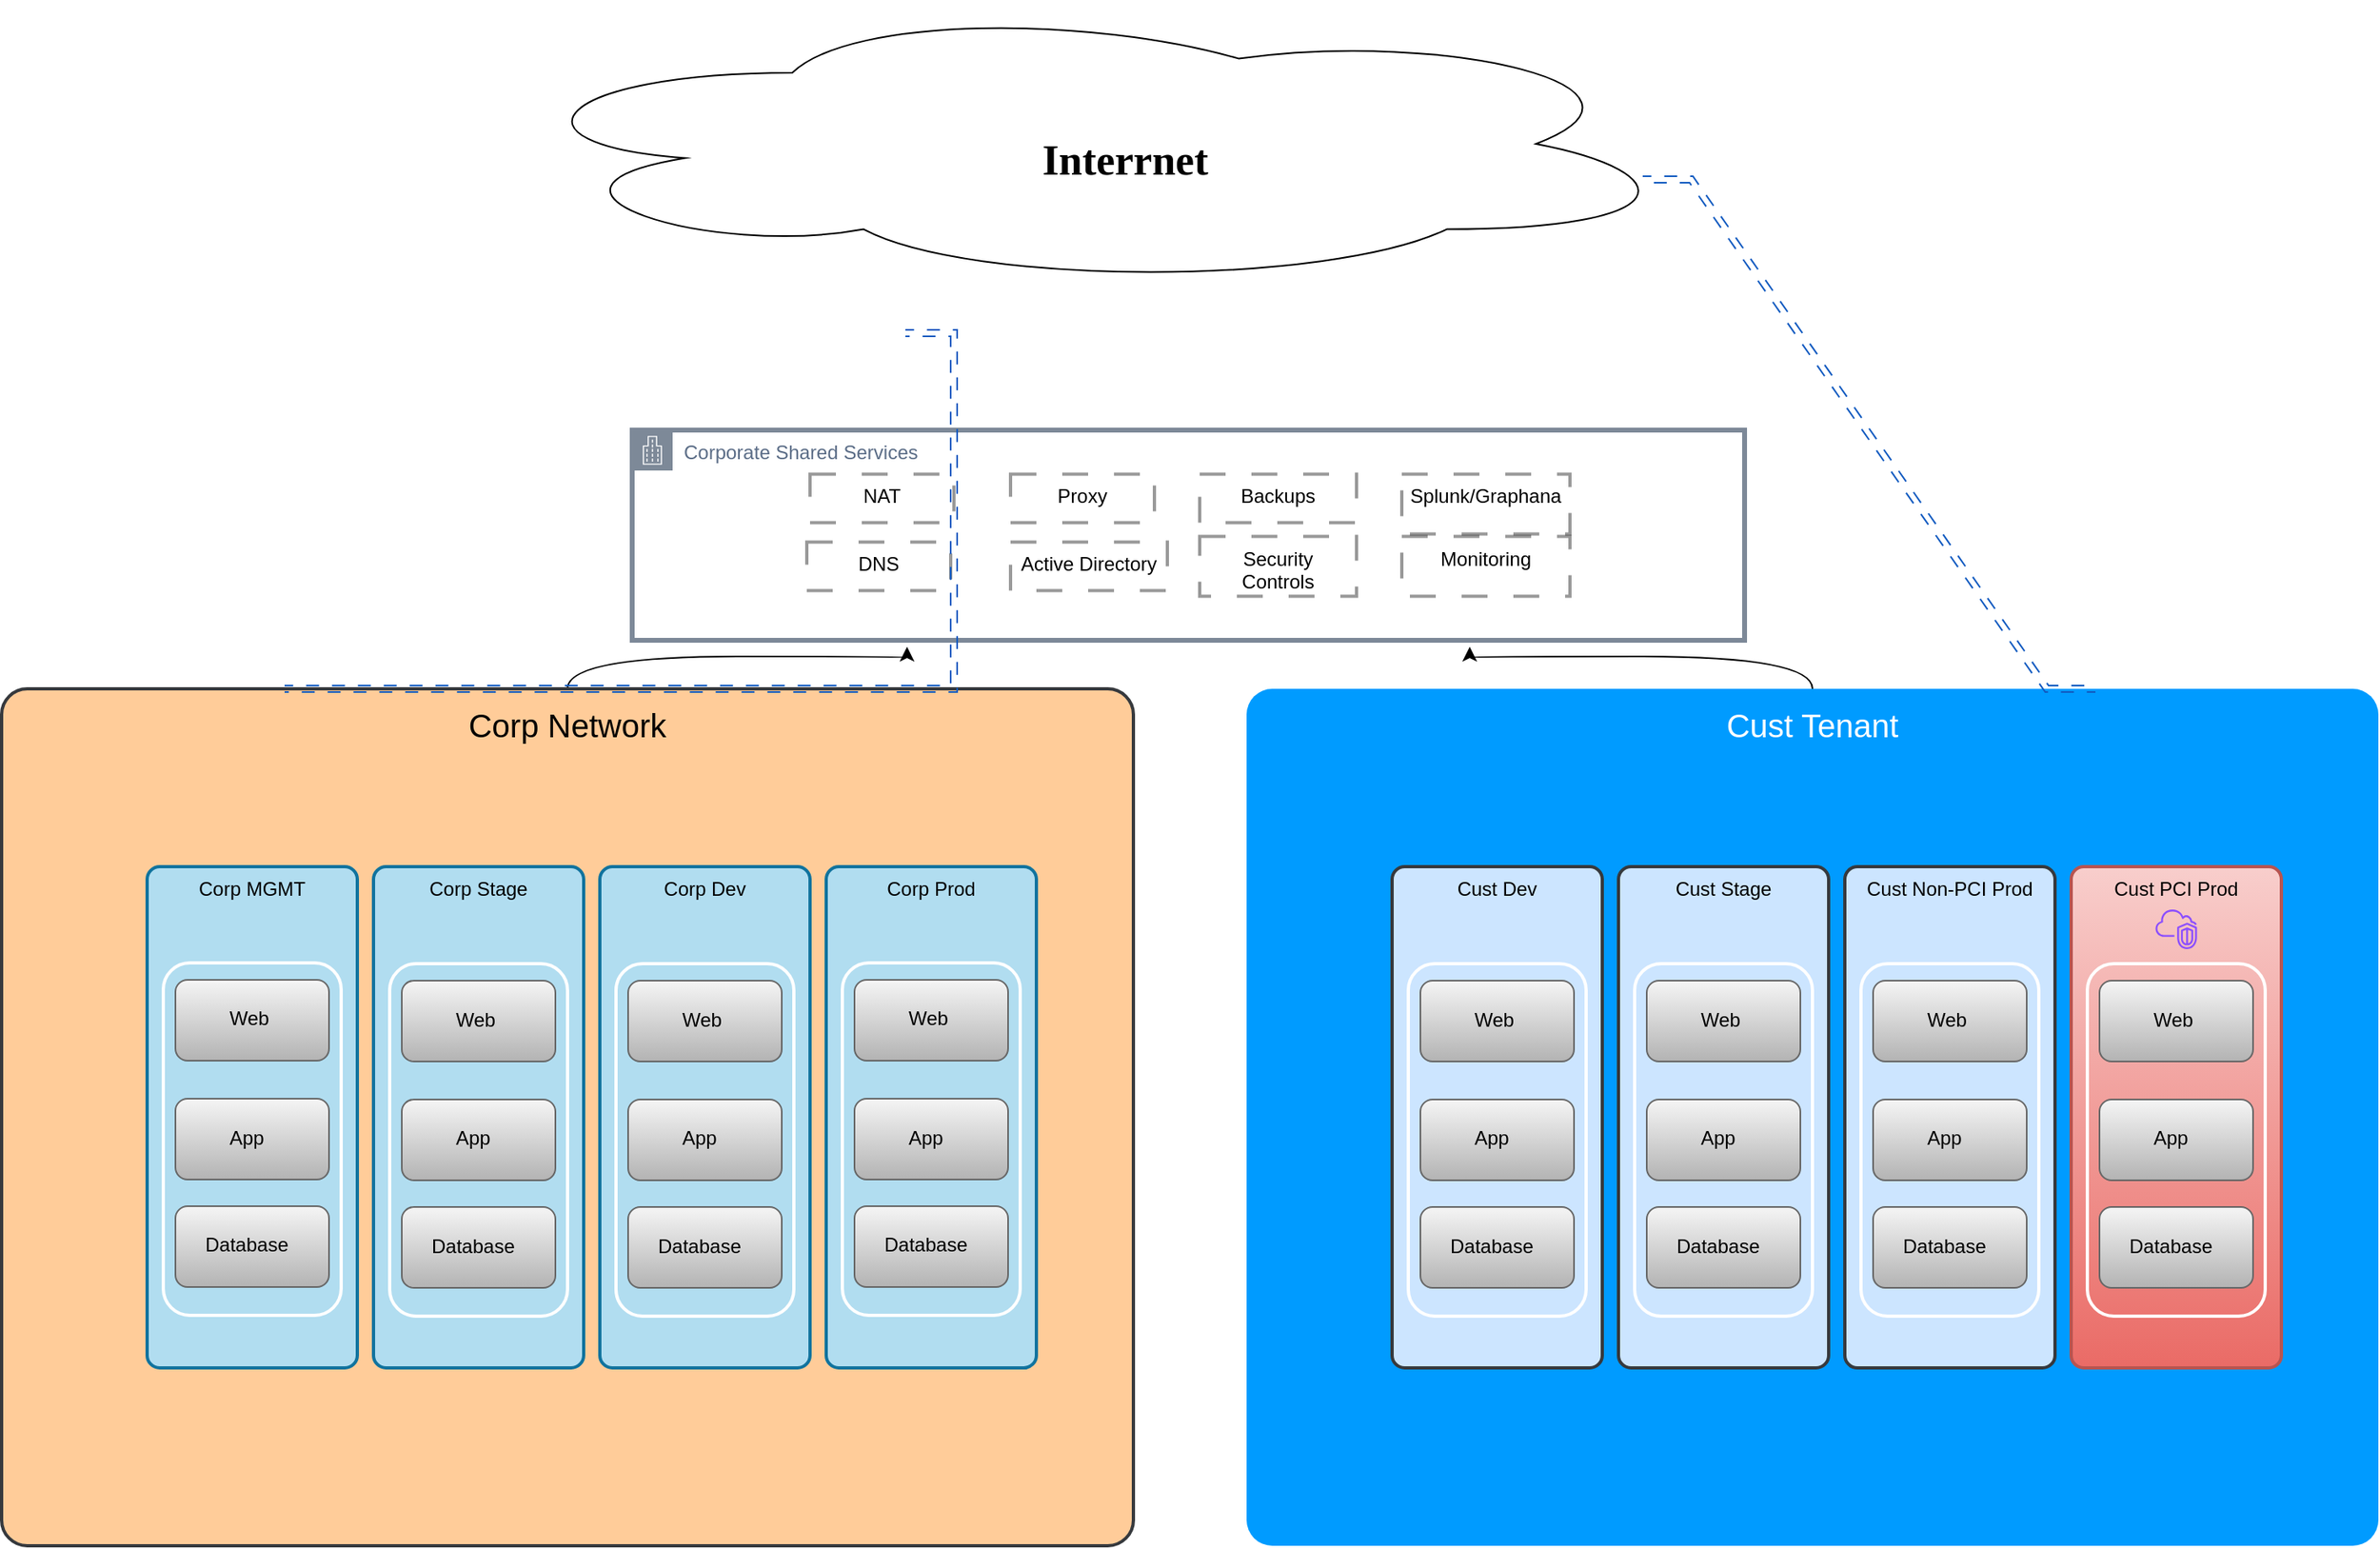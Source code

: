 <mxfile version="24.8.3" pages="2">
  <diagram id="_beCMu2FNfZPV5jT3YFp" name="Tenant Diagram">
    <mxGraphModel dx="1968" dy="1418" grid="0" gridSize="10" guides="1" tooltips="1" connect="1" arrows="1" fold="1" page="1" pageScale="1" pageWidth="850" pageHeight="1100" background="#ffffff" math="0" shadow="0">
      <root>
        <mxCell id="0" />
        <mxCell id="1" parent="0" />
        <mxCell id="vsRBpJFvhk4qRMtiLGDt-17" style="edgeStyle=orthogonalEdgeStyle;rounded=0;orthogonalLoop=1;jettySize=auto;html=1;entryX=0.75;entryY=1;entryDx=0;entryDy=0;curved=1;" edge="1" parent="1" source="Ox3gtmulvCLSi6qs5jJe-1" target="vsRBpJFvhk4qRMtiLGDt-2">
          <mxGeometry relative="1" as="geometry" />
        </mxCell>
        <mxCell id="Ox3gtmulvCLSi6qs5jJe-1" value="Cust Tenant" style="whiteSpace=wrap;html=1;rounded=1;shadow=0;strokeColor=none;strokeWidth=2;fillColor=#009BFF;fontSize=20;fontColor=#FFFFFF;align=center;arcSize=3;verticalAlign=top;spacingTop=4;" parent="1" vertex="1">
          <mxGeometry x="920" y="483" width="700" height="530" as="geometry" />
        </mxCell>
        <mxCell id="zRArSK7zNq0JdtPwFumz-1" value="Cust PCI Prod" style="rounded=1;whiteSpace=wrap;html=1;shadow=0;strokeWidth=2;fillColor=#f8cecc;fontSize=12;align=center;strokeColor=#b85450;arcSize=6;verticalAlign=top;gradientColor=#ea6b66;" parent="1" vertex="1">
          <mxGeometry x="1430" y="593" width="130" height="310" as="geometry" />
        </mxCell>
        <mxCell id="9IzxrT0X18ntkjLgPNLi-6" value="Cust Non-PCI Prod" style="rounded=1;whiteSpace=wrap;html=1;shadow=0;strokeWidth=2;fillColor=#cce5ff;fontSize=12;align=center;strokeColor=#36393d;arcSize=6;verticalAlign=top;" vertex="1" parent="1">
          <mxGeometry x="1290" y="593" width="130" height="310" as="geometry" />
        </mxCell>
        <mxCell id="9IzxrT0X18ntkjLgPNLi-9" value="Cust Stage" style="rounded=1;whiteSpace=wrap;html=1;shadow=0;strokeWidth=2;fillColor=#cce5ff;fontSize=12;align=center;strokeColor=#36393d;arcSize=6;verticalAlign=top;" vertex="1" parent="1">
          <mxGeometry x="1150" y="593" width="130" height="310" as="geometry" />
        </mxCell>
        <mxCell id="9IzxrT0X18ntkjLgPNLi-12" value="Cust Dev" style="rounded=1;whiteSpace=wrap;html=1;shadow=0;strokeWidth=2;fillColor=#cce5ff;fontSize=12;align=center;strokeColor=#36393d;arcSize=6;verticalAlign=top;" vertex="1" parent="1">
          <mxGeometry x="1010" y="593" width="130" height="310" as="geometry" />
        </mxCell>
        <mxCell id="vsRBpJFvhk4qRMtiLGDt-16" style="edgeStyle=orthogonalEdgeStyle;rounded=0;orthogonalLoop=1;jettySize=auto;html=1;entryX=0.25;entryY=1;entryDx=0;entryDy=0;curved=1;" edge="1" parent="1" source="9IzxrT0X18ntkjLgPNLi-16" target="vsRBpJFvhk4qRMtiLGDt-2">
          <mxGeometry relative="1" as="geometry" />
        </mxCell>
        <mxCell id="9IzxrT0X18ntkjLgPNLi-16" value="Corp Network" style="whiteSpace=wrap;html=1;rounded=1;shadow=0;strokeColor=#36393d;strokeWidth=2;fillColor=#ffcc99;fontSize=20;align=center;arcSize=3;verticalAlign=top;spacingTop=4;" vertex="1" parent="1">
          <mxGeometry x="150" y="483" width="700" height="530" as="geometry" />
        </mxCell>
        <mxCell id="9IzxrT0X18ntkjLgPNLi-17" value="Corp Prod" style="rounded=1;whiteSpace=wrap;html=1;shadow=0;strokeWidth=2;fillColor=#b1ddf0;fontSize=12;align=center;strokeColor=#10739e;arcSize=6;verticalAlign=top;" vertex="1" parent="1">
          <mxGeometry x="660" y="593" width="130" height="310" as="geometry" />
        </mxCell>
        <mxCell id="9IzxrT0X18ntkjLgPNLi-20" value="Corp Dev" style="rounded=1;whiteSpace=wrap;html=1;shadow=0;strokeWidth=2;fillColor=#b1ddf0;fontSize=12;align=center;strokeColor=#10739e;arcSize=6;verticalAlign=top;" vertex="1" parent="1">
          <mxGeometry x="520" y="593" width="130" height="310" as="geometry" />
        </mxCell>
        <mxCell id="9IzxrT0X18ntkjLgPNLi-23" value="Corp Stage" style="rounded=1;whiteSpace=wrap;html=1;shadow=0;strokeWidth=2;fillColor=#b1ddf0;fontSize=12;align=center;strokeColor=#10739e;arcSize=6;verticalAlign=top;" vertex="1" parent="1">
          <mxGeometry x="380" y="593" width="130" height="310" as="geometry" />
        </mxCell>
        <mxCell id="9IzxrT0X18ntkjLgPNLi-26" value="Corp MGMT" style="rounded=1;whiteSpace=wrap;html=1;shadow=0;strokeWidth=2;fillColor=#b1ddf0;fontSize=12;align=center;strokeColor=#10739e;arcSize=6;verticalAlign=top;" vertex="1" parent="1">
          <mxGeometry x="240" y="593" width="130" height="310" as="geometry" />
        </mxCell>
        <mxCell id="9IzxrT0X18ntkjLgPNLi-27" value="" style="rounded=1;whiteSpace=wrap;html=1;shadow=0;strokeWidth=2;fillColor=none;fontSize=12;fontColor=#000000;align=center;strokeColor=#FFFFFF;movable=1;resizable=1;rotatable=1;deletable=1;editable=1;locked=0;connectable=1;" vertex="1" parent="1">
          <mxGeometry x="250" y="652.5" width="110" height="218" as="geometry" />
        </mxCell>
        <mxCell id="9IzxrT0X18ntkjLgPNLi-28" value="" style="rounded=1;whiteSpace=wrap;html=1;fillColor=#f5f5f5;gradientColor=#b3b3b3;strokeColor=#666666;movable=1;resizable=1;rotatable=1;deletable=1;editable=1;locked=0;connectable=1;" vertex="1" parent="1">
          <mxGeometry x="257.5" y="663" width="95" height="50" as="geometry" />
        </mxCell>
        <mxCell id="euVdQXzvyiZy19cOKrEF-1" value="" style="rounded=1;whiteSpace=wrap;html=1;fillColor=#f5f5f5;gradientColor=#b3b3b3;strokeColor=#666666;movable=1;resizable=1;rotatable=1;deletable=1;editable=1;locked=0;connectable=1;" vertex="1" parent="1">
          <mxGeometry x="257.5" y="736.5" width="95" height="50" as="geometry" />
        </mxCell>
        <mxCell id="euVdQXzvyiZy19cOKrEF-2" value="" style="rounded=1;whiteSpace=wrap;html=1;fillColor=#f5f5f5;gradientColor=#b3b3b3;strokeColor=#666666;movable=1;resizable=1;rotatable=1;deletable=1;editable=1;locked=0;connectable=1;" vertex="1" parent="1">
          <mxGeometry x="257.5" y="803" width="95" height="50" as="geometry" />
        </mxCell>
        <mxCell id="euVdQXzvyiZy19cOKrEF-3" value="Web" style="text;strokeColor=none;fillColor=none;spacingLeft=4;spacingRight=4;overflow=hidden;rotatable=1;points=[[0,0.5],[1,0.5]];portConstraint=eastwest;fontSize=12;whiteSpace=wrap;html=1;movable=1;resizable=1;deletable=1;editable=1;locked=0;connectable=1;" vertex="1" parent="1">
          <mxGeometry x="285" y="673" width="40" height="30" as="geometry" />
        </mxCell>
        <mxCell id="euVdQXzvyiZy19cOKrEF-4" value="App" style="text;strokeColor=none;fillColor=none;spacingLeft=4;spacingRight=4;overflow=hidden;rotatable=1;points=[[0,0.5],[1,0.5]];portConstraint=eastwest;fontSize=12;whiteSpace=wrap;html=1;movable=1;resizable=1;deletable=1;editable=1;locked=0;connectable=1;" vertex="1" parent="1">
          <mxGeometry x="285" y="746.5" width="40" height="30" as="geometry" />
        </mxCell>
        <mxCell id="euVdQXzvyiZy19cOKrEF-5" value="Database" style="text;strokeColor=none;fillColor=none;spacingLeft=4;spacingRight=4;overflow=hidden;rotatable=1;points=[[0,0.5],[1,0.5]];portConstraint=eastwest;fontSize=12;whiteSpace=wrap;html=1;movable=1;resizable=1;deletable=1;editable=1;locked=0;connectable=1;" vertex="1" parent="1">
          <mxGeometry x="270" y="813" width="70" height="30" as="geometry" />
        </mxCell>
        <mxCell id="euVdQXzvyiZy19cOKrEF-20" value="" style="rounded=1;whiteSpace=wrap;html=1;shadow=0;strokeWidth=2;fillColor=none;fontSize=12;fontColor=#000000;align=center;strokeColor=#FFFFFF;movable=1;resizable=1;rotatable=1;deletable=1;editable=1;locked=0;connectable=1;" vertex="1" parent="1">
          <mxGeometry x="390" y="653" width="110" height="218" as="geometry" />
        </mxCell>
        <mxCell id="euVdQXzvyiZy19cOKrEF-21" value="" style="rounded=1;whiteSpace=wrap;html=1;fillColor=#f5f5f5;gradientColor=#b3b3b3;strokeColor=#666666;movable=1;resizable=1;rotatable=1;deletable=1;editable=1;locked=0;connectable=1;" vertex="1" parent="1">
          <mxGeometry x="397.5" y="663.5" width="95" height="50" as="geometry" />
        </mxCell>
        <mxCell id="euVdQXzvyiZy19cOKrEF-22" value="" style="rounded=1;whiteSpace=wrap;html=1;fillColor=#f5f5f5;gradientColor=#b3b3b3;strokeColor=#666666;movable=1;resizable=1;rotatable=1;deletable=1;editable=1;locked=0;connectable=1;" vertex="1" parent="1">
          <mxGeometry x="397.5" y="737" width="95" height="50" as="geometry" />
        </mxCell>
        <mxCell id="euVdQXzvyiZy19cOKrEF-23" value="" style="rounded=1;whiteSpace=wrap;html=1;fillColor=#f5f5f5;gradientColor=#b3b3b3;strokeColor=#666666;movable=1;resizable=1;rotatable=1;deletable=1;editable=1;locked=0;connectable=1;" vertex="1" parent="1">
          <mxGeometry x="397.5" y="803.5" width="95" height="50" as="geometry" />
        </mxCell>
        <mxCell id="euVdQXzvyiZy19cOKrEF-24" value="Web" style="text;strokeColor=none;fillColor=none;spacingLeft=4;spacingRight=4;overflow=hidden;rotatable=1;points=[[0,0.5],[1,0.5]];portConstraint=eastwest;fontSize=12;whiteSpace=wrap;html=1;movable=1;resizable=1;deletable=1;editable=1;locked=0;connectable=1;" vertex="1" parent="1">
          <mxGeometry x="425" y="673.5" width="40" height="30" as="geometry" />
        </mxCell>
        <mxCell id="euVdQXzvyiZy19cOKrEF-25" value="App" style="text;strokeColor=none;fillColor=none;spacingLeft=4;spacingRight=4;overflow=hidden;rotatable=1;points=[[0,0.5],[1,0.5]];portConstraint=eastwest;fontSize=12;whiteSpace=wrap;html=1;movable=1;resizable=1;deletable=1;editable=1;locked=0;connectable=1;" vertex="1" parent="1">
          <mxGeometry x="425" y="747" width="40" height="30" as="geometry" />
        </mxCell>
        <mxCell id="euVdQXzvyiZy19cOKrEF-26" value="Database" style="text;strokeColor=none;fillColor=none;spacingLeft=4;spacingRight=4;overflow=hidden;rotatable=1;points=[[0,0.5],[1,0.5]];portConstraint=eastwest;fontSize=12;whiteSpace=wrap;html=1;movable=1;resizable=1;deletable=1;editable=1;locked=0;connectable=1;" vertex="1" parent="1">
          <mxGeometry x="410" y="813.5" width="70" height="30" as="geometry" />
        </mxCell>
        <mxCell id="euVdQXzvyiZy19cOKrEF-27" value="" style="rounded=1;whiteSpace=wrap;html=1;shadow=0;strokeWidth=2;fillColor=none;fontSize=12;fontColor=#000000;align=center;strokeColor=#FFFFFF;movable=1;resizable=1;rotatable=1;deletable=1;editable=1;locked=0;connectable=1;" vertex="1" parent="1">
          <mxGeometry x="530" y="653" width="110" height="218" as="geometry" />
        </mxCell>
        <mxCell id="euVdQXzvyiZy19cOKrEF-28" value="" style="rounded=1;whiteSpace=wrap;html=1;fillColor=#f5f5f5;gradientColor=#b3b3b3;strokeColor=#666666;movable=1;resizable=1;rotatable=1;deletable=1;editable=1;locked=0;connectable=1;" vertex="1" parent="1">
          <mxGeometry x="537.5" y="663.5" width="95" height="50" as="geometry" />
        </mxCell>
        <mxCell id="euVdQXzvyiZy19cOKrEF-29" value="" style="rounded=1;whiteSpace=wrap;html=1;fillColor=#f5f5f5;gradientColor=#b3b3b3;strokeColor=#666666;movable=1;resizable=1;rotatable=1;deletable=1;editable=1;locked=0;connectable=1;" vertex="1" parent="1">
          <mxGeometry x="537.5" y="737" width="95" height="50" as="geometry" />
        </mxCell>
        <mxCell id="euVdQXzvyiZy19cOKrEF-30" value="" style="rounded=1;whiteSpace=wrap;html=1;fillColor=#f5f5f5;gradientColor=#b3b3b3;strokeColor=#666666;movable=1;resizable=1;rotatable=1;deletable=1;editable=1;locked=0;connectable=1;" vertex="1" parent="1">
          <mxGeometry x="537.5" y="803.5" width="95" height="50" as="geometry" />
        </mxCell>
        <mxCell id="euVdQXzvyiZy19cOKrEF-31" value="Web" style="text;strokeColor=none;fillColor=none;spacingLeft=4;spacingRight=4;overflow=hidden;rotatable=1;points=[[0,0.5],[1,0.5]];portConstraint=eastwest;fontSize=12;whiteSpace=wrap;html=1;movable=1;resizable=1;deletable=1;editable=1;locked=0;connectable=1;" vertex="1" parent="1">
          <mxGeometry x="565" y="673.5" width="40" height="30" as="geometry" />
        </mxCell>
        <mxCell id="euVdQXzvyiZy19cOKrEF-32" value="App" style="text;strokeColor=none;fillColor=none;spacingLeft=4;spacingRight=4;overflow=hidden;rotatable=1;points=[[0,0.5],[1,0.5]];portConstraint=eastwest;fontSize=12;whiteSpace=wrap;html=1;movable=1;resizable=1;deletable=1;editable=1;locked=0;connectable=1;" vertex="1" parent="1">
          <mxGeometry x="565" y="747" width="40" height="30" as="geometry" />
        </mxCell>
        <mxCell id="euVdQXzvyiZy19cOKrEF-33" value="Database" style="text;strokeColor=none;fillColor=none;spacingLeft=4;spacingRight=4;overflow=hidden;rotatable=1;points=[[0,0.5],[1,0.5]];portConstraint=eastwest;fontSize=12;whiteSpace=wrap;html=1;movable=1;resizable=1;deletable=1;editable=1;locked=0;connectable=1;" vertex="1" parent="1">
          <mxGeometry x="550" y="813.5" width="70" height="30" as="geometry" />
        </mxCell>
        <mxCell id="euVdQXzvyiZy19cOKrEF-34" value="" style="rounded=1;whiteSpace=wrap;html=1;shadow=0;strokeWidth=2;fillColor=none;fontSize=12;fontColor=#000000;align=center;strokeColor=#FFFFFF;movable=1;resizable=1;rotatable=1;deletable=1;editable=1;locked=0;connectable=1;" vertex="1" parent="1">
          <mxGeometry x="670" y="652.5" width="110" height="218" as="geometry" />
        </mxCell>
        <mxCell id="euVdQXzvyiZy19cOKrEF-35" value="" style="rounded=1;whiteSpace=wrap;html=1;fillColor=#f5f5f5;gradientColor=#b3b3b3;strokeColor=#666666;movable=1;resizable=1;rotatable=1;deletable=1;editable=1;locked=0;connectable=1;" vertex="1" parent="1">
          <mxGeometry x="677.5" y="663" width="95" height="50" as="geometry" />
        </mxCell>
        <mxCell id="euVdQXzvyiZy19cOKrEF-36" value="" style="rounded=1;whiteSpace=wrap;html=1;fillColor=#f5f5f5;gradientColor=#b3b3b3;strokeColor=#666666;movable=1;resizable=1;rotatable=1;deletable=1;editable=1;locked=0;connectable=1;" vertex="1" parent="1">
          <mxGeometry x="677.5" y="736.5" width="95" height="50" as="geometry" />
        </mxCell>
        <mxCell id="euVdQXzvyiZy19cOKrEF-37" value="" style="rounded=1;whiteSpace=wrap;html=1;fillColor=#f5f5f5;gradientColor=#b3b3b3;strokeColor=#666666;movable=1;resizable=1;rotatable=1;deletable=1;editable=1;locked=0;connectable=1;" vertex="1" parent="1">
          <mxGeometry x="677.5" y="803" width="95" height="50" as="geometry" />
        </mxCell>
        <mxCell id="euVdQXzvyiZy19cOKrEF-38" value="Web" style="text;strokeColor=none;fillColor=none;spacingLeft=4;spacingRight=4;overflow=hidden;rotatable=1;points=[[0,0.5],[1,0.5]];portConstraint=eastwest;fontSize=12;whiteSpace=wrap;html=1;movable=1;resizable=1;deletable=1;editable=1;locked=0;connectable=1;" vertex="1" parent="1">
          <mxGeometry x="705" y="673" width="40" height="30" as="geometry" />
        </mxCell>
        <mxCell id="euVdQXzvyiZy19cOKrEF-39" value="App" style="text;strokeColor=none;fillColor=none;spacingLeft=4;spacingRight=4;overflow=hidden;rotatable=1;points=[[0,0.5],[1,0.5]];portConstraint=eastwest;fontSize=12;whiteSpace=wrap;html=1;movable=1;resizable=1;deletable=1;editable=1;locked=0;connectable=1;" vertex="1" parent="1">
          <mxGeometry x="705" y="746.5" width="40" height="30" as="geometry" />
        </mxCell>
        <mxCell id="euVdQXzvyiZy19cOKrEF-40" value="Database" style="text;strokeColor=none;fillColor=none;spacingLeft=4;spacingRight=4;overflow=hidden;rotatable=1;points=[[0,0.5],[1,0.5]];portConstraint=eastwest;fontSize=12;whiteSpace=wrap;html=1;movable=1;resizable=1;deletable=1;editable=1;locked=0;connectable=1;" vertex="1" parent="1">
          <mxGeometry x="690" y="813" width="70" height="30" as="geometry" />
        </mxCell>
        <mxCell id="euVdQXzvyiZy19cOKrEF-49" value="" style="rounded=1;whiteSpace=wrap;html=1;shadow=0;strokeWidth=2;fillColor=none;fontSize=12;fontColor=#000000;align=center;strokeColor=#FFFFFF;movable=1;resizable=1;rotatable=1;deletable=1;editable=1;locked=0;connectable=1;" vertex="1" parent="1">
          <mxGeometry x="1020" y="653" width="110" height="218" as="geometry" />
        </mxCell>
        <mxCell id="euVdQXzvyiZy19cOKrEF-50" value="" style="rounded=1;whiteSpace=wrap;html=1;fillColor=#f5f5f5;gradientColor=#b3b3b3;strokeColor=#666666;movable=1;resizable=1;rotatable=1;deletable=1;editable=1;locked=0;connectable=1;" vertex="1" parent="1">
          <mxGeometry x="1027.5" y="663.5" width="95" height="50" as="geometry" />
        </mxCell>
        <mxCell id="euVdQXzvyiZy19cOKrEF-51" value="" style="rounded=1;whiteSpace=wrap;html=1;fillColor=#f5f5f5;gradientColor=#b3b3b3;strokeColor=#666666;movable=1;resizable=1;rotatable=1;deletable=1;editable=1;locked=0;connectable=1;" vertex="1" parent="1">
          <mxGeometry x="1027.5" y="737" width="95" height="50" as="geometry" />
        </mxCell>
        <mxCell id="euVdQXzvyiZy19cOKrEF-52" value="" style="rounded=1;whiteSpace=wrap;html=1;fillColor=#f5f5f5;gradientColor=#b3b3b3;strokeColor=#666666;movable=1;resizable=1;rotatable=1;deletable=1;editable=1;locked=0;connectable=1;" vertex="1" parent="1">
          <mxGeometry x="1027.5" y="803.5" width="95" height="50" as="geometry" />
        </mxCell>
        <mxCell id="euVdQXzvyiZy19cOKrEF-53" value="Web" style="text;strokeColor=none;fillColor=none;spacingLeft=4;spacingRight=4;overflow=hidden;rotatable=1;points=[[0,0.5],[1,0.5]];portConstraint=eastwest;fontSize=12;whiteSpace=wrap;html=1;movable=1;resizable=1;deletable=1;editable=1;locked=0;connectable=1;" vertex="1" parent="1">
          <mxGeometry x="1055" y="673.5" width="40" height="30" as="geometry" />
        </mxCell>
        <mxCell id="euVdQXzvyiZy19cOKrEF-54" value="App" style="text;strokeColor=none;fillColor=none;spacingLeft=4;spacingRight=4;overflow=hidden;rotatable=1;points=[[0,0.5],[1,0.5]];portConstraint=eastwest;fontSize=12;whiteSpace=wrap;html=1;movable=1;resizable=1;deletable=1;editable=1;locked=0;connectable=1;" vertex="1" parent="1">
          <mxGeometry x="1055" y="747" width="40" height="30" as="geometry" />
        </mxCell>
        <mxCell id="euVdQXzvyiZy19cOKrEF-55" value="Database" style="text;strokeColor=none;fillColor=none;spacingLeft=4;spacingRight=4;overflow=hidden;rotatable=1;points=[[0,0.5],[1,0.5]];portConstraint=eastwest;fontSize=12;whiteSpace=wrap;html=1;movable=1;resizable=1;deletable=1;editable=1;locked=0;connectable=1;" vertex="1" parent="1">
          <mxGeometry x="1040" y="813.5" width="70" height="30" as="geometry" />
        </mxCell>
        <mxCell id="euVdQXzvyiZy19cOKrEF-56" value="" style="rounded=1;whiteSpace=wrap;html=1;shadow=0;strokeWidth=2;fillColor=none;fontSize=12;fontColor=#000000;align=center;strokeColor=#FFFFFF;movable=1;resizable=1;rotatable=1;deletable=1;editable=1;locked=0;connectable=1;" vertex="1" parent="1">
          <mxGeometry x="1160" y="653" width="110" height="218" as="geometry" />
        </mxCell>
        <mxCell id="euVdQXzvyiZy19cOKrEF-57" value="" style="rounded=1;whiteSpace=wrap;html=1;fillColor=#f5f5f5;gradientColor=#b3b3b3;strokeColor=#666666;movable=1;resizable=1;rotatable=1;deletable=1;editable=1;locked=0;connectable=1;" vertex="1" parent="1">
          <mxGeometry x="1167.5" y="663.5" width="95" height="50" as="geometry" />
        </mxCell>
        <mxCell id="euVdQXzvyiZy19cOKrEF-58" value="" style="rounded=1;whiteSpace=wrap;html=1;fillColor=#f5f5f5;gradientColor=#b3b3b3;strokeColor=#666666;movable=1;resizable=1;rotatable=1;deletable=1;editable=1;locked=0;connectable=1;" vertex="1" parent="1">
          <mxGeometry x="1167.5" y="737" width="95" height="50" as="geometry" />
        </mxCell>
        <mxCell id="euVdQXzvyiZy19cOKrEF-59" value="" style="rounded=1;whiteSpace=wrap;html=1;fillColor=#f5f5f5;gradientColor=#b3b3b3;strokeColor=#666666;movable=1;resizable=1;rotatable=1;deletable=1;editable=1;locked=0;connectable=1;" vertex="1" parent="1">
          <mxGeometry x="1167.5" y="803.5" width="95" height="50" as="geometry" />
        </mxCell>
        <mxCell id="euVdQXzvyiZy19cOKrEF-60" value="Web" style="text;strokeColor=none;fillColor=none;spacingLeft=4;spacingRight=4;overflow=hidden;rotatable=1;points=[[0,0.5],[1,0.5]];portConstraint=eastwest;fontSize=12;whiteSpace=wrap;html=1;movable=1;resizable=1;deletable=1;editable=1;locked=0;connectable=1;" vertex="1" parent="1">
          <mxGeometry x="1195" y="673.5" width="40" height="30" as="geometry" />
        </mxCell>
        <mxCell id="euVdQXzvyiZy19cOKrEF-61" value="App" style="text;strokeColor=none;fillColor=none;spacingLeft=4;spacingRight=4;overflow=hidden;rotatable=1;points=[[0,0.5],[1,0.5]];portConstraint=eastwest;fontSize=12;whiteSpace=wrap;html=1;movable=1;resizable=1;deletable=1;editable=1;locked=0;connectable=1;" vertex="1" parent="1">
          <mxGeometry x="1195" y="747" width="40" height="30" as="geometry" />
        </mxCell>
        <mxCell id="euVdQXzvyiZy19cOKrEF-62" value="Database" style="text;strokeColor=none;fillColor=none;spacingLeft=4;spacingRight=4;overflow=hidden;rotatable=1;points=[[0,0.5],[1,0.5]];portConstraint=eastwest;fontSize=12;whiteSpace=wrap;html=1;movable=1;resizable=1;deletable=1;editable=1;locked=0;connectable=1;" vertex="1" parent="1">
          <mxGeometry x="1180" y="813.5" width="70" height="30" as="geometry" />
        </mxCell>
        <mxCell id="euVdQXzvyiZy19cOKrEF-63" value="" style="rounded=1;whiteSpace=wrap;html=1;shadow=0;strokeWidth=2;fillColor=none;fontSize=12;fontColor=#000000;align=center;strokeColor=#FFFFFF;movable=1;resizable=1;rotatable=1;deletable=1;editable=1;locked=0;connectable=1;" vertex="1" parent="1">
          <mxGeometry x="1300" y="653" width="110" height="218" as="geometry" />
        </mxCell>
        <mxCell id="euVdQXzvyiZy19cOKrEF-64" value="" style="rounded=1;whiteSpace=wrap;html=1;fillColor=#f5f5f5;gradientColor=#b3b3b3;strokeColor=#666666;movable=1;resizable=1;rotatable=1;deletable=1;editable=1;locked=0;connectable=1;" vertex="1" parent="1">
          <mxGeometry x="1307.5" y="663.5" width="95" height="50" as="geometry" />
        </mxCell>
        <mxCell id="euVdQXzvyiZy19cOKrEF-65" value="" style="rounded=1;whiteSpace=wrap;html=1;fillColor=#f5f5f5;gradientColor=#b3b3b3;strokeColor=#666666;movable=1;resizable=1;rotatable=1;deletable=1;editable=1;locked=0;connectable=1;" vertex="1" parent="1">
          <mxGeometry x="1307.5" y="737" width="95" height="50" as="geometry" />
        </mxCell>
        <mxCell id="euVdQXzvyiZy19cOKrEF-66" value="" style="rounded=1;whiteSpace=wrap;html=1;fillColor=#f5f5f5;gradientColor=#b3b3b3;strokeColor=#666666;movable=1;resizable=1;rotatable=1;deletable=1;editable=1;locked=0;connectable=1;" vertex="1" parent="1">
          <mxGeometry x="1307.5" y="803.5" width="95" height="50" as="geometry" />
        </mxCell>
        <mxCell id="euVdQXzvyiZy19cOKrEF-67" value="Web" style="text;strokeColor=none;fillColor=none;spacingLeft=4;spacingRight=4;overflow=hidden;rotatable=1;points=[[0,0.5],[1,0.5]];portConstraint=eastwest;fontSize=12;whiteSpace=wrap;html=1;movable=1;resizable=1;deletable=1;editable=1;locked=0;connectable=1;" vertex="1" parent="1">
          <mxGeometry x="1335" y="673.5" width="40" height="30" as="geometry" />
        </mxCell>
        <mxCell id="euVdQXzvyiZy19cOKrEF-68" value="App" style="text;strokeColor=none;fillColor=none;spacingLeft=4;spacingRight=4;overflow=hidden;rotatable=1;points=[[0,0.5],[1,0.5]];portConstraint=eastwest;fontSize=12;whiteSpace=wrap;html=1;movable=1;resizable=1;deletable=1;editable=1;locked=0;connectable=1;" vertex="1" parent="1">
          <mxGeometry x="1335" y="747" width="40" height="30" as="geometry" />
        </mxCell>
        <mxCell id="euVdQXzvyiZy19cOKrEF-69" value="Database" style="text;strokeColor=none;fillColor=none;spacingLeft=4;spacingRight=4;overflow=hidden;rotatable=1;points=[[0,0.5],[1,0.5]];portConstraint=eastwest;fontSize=12;whiteSpace=wrap;html=1;movable=1;resizable=1;deletable=1;editable=1;locked=0;connectable=1;" vertex="1" parent="1">
          <mxGeometry x="1320" y="813.5" width="70" height="30" as="geometry" />
        </mxCell>
        <mxCell id="euVdQXzvyiZy19cOKrEF-70" value="" style="rounded=1;whiteSpace=wrap;html=1;shadow=0;strokeWidth=2;fillColor=none;fontSize=12;fontColor=#000000;align=center;strokeColor=#FFFFFF;movable=1;resizable=1;rotatable=1;deletable=1;editable=1;locked=0;connectable=1;" vertex="1" parent="1">
          <mxGeometry x="1440" y="653" width="110" height="218" as="geometry" />
        </mxCell>
        <mxCell id="euVdQXzvyiZy19cOKrEF-71" value="" style="rounded=1;whiteSpace=wrap;html=1;fillColor=#f5f5f5;gradientColor=#b3b3b3;strokeColor=#666666;movable=1;resizable=1;rotatable=1;deletable=1;editable=1;locked=0;connectable=1;" vertex="1" parent="1">
          <mxGeometry x="1447.5" y="663.5" width="95" height="50" as="geometry" />
        </mxCell>
        <mxCell id="euVdQXzvyiZy19cOKrEF-72" value="" style="rounded=1;whiteSpace=wrap;html=1;fillColor=#f5f5f5;gradientColor=#b3b3b3;strokeColor=#666666;movable=1;resizable=1;rotatable=1;deletable=1;editable=1;locked=0;connectable=1;" vertex="1" parent="1">
          <mxGeometry x="1447.5" y="737" width="95" height="50" as="geometry" />
        </mxCell>
        <mxCell id="euVdQXzvyiZy19cOKrEF-73" value="" style="rounded=1;whiteSpace=wrap;html=1;fillColor=#f5f5f5;gradientColor=#b3b3b3;strokeColor=#666666;movable=1;resizable=1;rotatable=1;deletable=1;editable=1;locked=0;connectable=1;" vertex="1" parent="1">
          <mxGeometry x="1447.5" y="803.5" width="95" height="50" as="geometry" />
        </mxCell>
        <mxCell id="euVdQXzvyiZy19cOKrEF-74" value="Web" style="text;strokeColor=none;fillColor=none;spacingLeft=4;spacingRight=4;overflow=hidden;rotatable=1;points=[[0,0.5],[1,0.5]];portConstraint=eastwest;fontSize=12;whiteSpace=wrap;html=1;movable=1;resizable=1;deletable=1;editable=1;locked=0;connectable=1;" vertex="1" parent="1">
          <mxGeometry x="1475" y="673.5" width="40" height="30" as="geometry" />
        </mxCell>
        <mxCell id="euVdQXzvyiZy19cOKrEF-75" value="App" style="text;strokeColor=none;fillColor=none;spacingLeft=4;spacingRight=4;overflow=hidden;rotatable=1;points=[[0,0.5],[1,0.5]];portConstraint=eastwest;fontSize=12;whiteSpace=wrap;html=1;movable=1;resizable=1;deletable=1;editable=1;locked=0;connectable=1;" vertex="1" parent="1">
          <mxGeometry x="1475" y="747" width="40" height="30" as="geometry" />
        </mxCell>
        <mxCell id="euVdQXzvyiZy19cOKrEF-76" value="Database" style="text;strokeColor=none;fillColor=none;spacingLeft=4;spacingRight=4;overflow=hidden;rotatable=1;points=[[0,0.5],[1,0.5]];portConstraint=eastwest;fontSize=12;whiteSpace=wrap;html=1;movable=1;resizable=1;deletable=1;editable=1;locked=0;connectable=1;" vertex="1" parent="1">
          <mxGeometry x="1460" y="813.5" width="70" height="30" as="geometry" />
        </mxCell>
        <mxCell id="vsRBpJFvhk4qRMtiLGDt-1" value="" style="sketch=0;outlineConnect=0;fontColor=#232F3E;gradientColor=none;fillColor=#8C4FFF;strokeColor=none;dashed=0;verticalLabelPosition=bottom;verticalAlign=top;align=center;html=1;fontSize=12;fontStyle=0;aspect=fixed;pointerEvents=1;shape=mxgraph.aws4.vpc_virtual_private_cloud_vpc;" vertex="1" parent="1">
          <mxGeometry x="1482.17" y="619" width="25.66" height="25" as="geometry" />
        </mxCell>
        <mxCell id="vsRBpJFvhk4qRMtiLGDt-2" value="Corporate Shared Services" style="points=[[0,0],[0.25,0],[0.5,0],[0.75,0],[1,0],[1,0.25],[1,0.5],[1,0.75],[1,1],[0.75,1],[0.5,1],[0.25,1],[0,1],[0,0.75],[0,0.5],[0,0.25]];outlineConnect=0;gradientColor=none;html=1;whiteSpace=wrap;fontSize=12;fontStyle=0;container=1;pointerEvents=0;collapsible=0;recursiveResize=0;shape=mxgraph.aws4.group;grIcon=mxgraph.aws4.group_corporate_data_center;strokeColor=#7D8998;fillColor=none;verticalAlign=top;align=left;spacingLeft=30;fontColor=#5A6C86;dashed=0;perimeterSpacing=4;strokeWidth=3;" vertex="1" parent="1">
          <mxGeometry x="540" y="323" width="688" height="130" as="geometry" />
        </mxCell>
        <mxCell id="vsRBpJFvhk4qRMtiLGDt-3" value="NAT" style="text;spacingLeft=4;spacingRight=4;overflow=hidden;rotatable=1;points=[[0,0.5],[1,0.5]];portConstraint=eastwest;fontSize=12;whiteSpace=wrap;html=1;movable=1;resizable=1;deletable=1;editable=1;locked=0;connectable=1;align=center;gradientDirection=north;opacity=40;dashed=1;dashPattern=8 8;strokeColor=default;strokeWidth=2;" vertex="1" parent="vsRBpJFvhk4qRMtiLGDt-2">
          <mxGeometry x="110" y="27.25" width="89" height="30" as="geometry" />
        </mxCell>
        <mxCell id="vsRBpJFvhk4qRMtiLGDt-4" value="Proxy" style="text;spacingLeft=4;spacingRight=4;overflow=hidden;rotatable=1;points=[[0,0.5],[1,0.5]];portConstraint=eastwest;fontSize=12;whiteSpace=wrap;html=1;movable=1;resizable=1;deletable=1;editable=1;locked=0;connectable=1;align=center;gradientDirection=north;opacity=40;dashed=1;dashPattern=8 8;strokeColor=default;strokeWidth=2;" vertex="1" parent="vsRBpJFvhk4qRMtiLGDt-2">
          <mxGeometry x="234" y="27.25" width="89" height="30" as="geometry" />
        </mxCell>
        <mxCell id="vsRBpJFvhk4qRMtiLGDt-5" value="DNS" style="text;spacingLeft=4;spacingRight=4;overflow=hidden;rotatable=1;points=[[0,0.5],[1,0.5]];portConstraint=eastwest;fontSize=12;whiteSpace=wrap;html=1;movable=1;resizable=1;deletable=1;editable=1;locked=0;connectable=1;align=center;gradientDirection=north;opacity=40;dashed=1;dashPattern=8 8;strokeColor=default;strokeWidth=2;" vertex="1" parent="vsRBpJFvhk4qRMtiLGDt-2">
          <mxGeometry x="108" y="69.25" width="89" height="30" as="geometry" />
        </mxCell>
        <mxCell id="vsRBpJFvhk4qRMtiLGDt-6" value="Active Directory" style="text;spacingLeft=4;spacingRight=4;overflow=hidden;rotatable=1;points=[[0,0.5],[1,0.5]];portConstraint=eastwest;fontSize=12;whiteSpace=wrap;html=1;movable=1;resizable=1;deletable=1;editable=1;locked=0;connectable=1;align=center;gradientDirection=north;opacity=40;dashed=1;dashPattern=8 8;strokeColor=default;strokeWidth=2;" vertex="1" parent="vsRBpJFvhk4qRMtiLGDt-2">
          <mxGeometry x="234" y="69.25" width="97" height="30" as="geometry" />
        </mxCell>
        <mxCell id="vsRBpJFvhk4qRMtiLGDt-7" value="Backups" style="text;spacingLeft=4;spacingRight=4;overflow=hidden;rotatable=1;points=[[0,0.5],[1,0.5]];portConstraint=eastwest;fontSize=12;whiteSpace=wrap;html=1;movable=1;resizable=1;deletable=1;editable=1;locked=0;connectable=1;align=center;gradientDirection=north;opacity=40;dashed=1;dashPattern=8 8;strokeColor=default;strokeWidth=2;" vertex="1" parent="vsRBpJFvhk4qRMtiLGDt-2">
          <mxGeometry x="351" y="27.25" width="97" height="30" as="geometry" />
        </mxCell>
        <mxCell id="vsRBpJFvhk4qRMtiLGDt-8" value="Security Controls" style="text;spacingLeft=4;spacingRight=4;overflow=hidden;rotatable=1;points=[[0,0.5],[1,0.5]];portConstraint=eastwest;fontSize=12;whiteSpace=wrap;html=1;movable=1;resizable=1;deletable=1;editable=1;locked=0;connectable=1;align=center;gradientDirection=north;opacity=40;dashed=1;dashPattern=8 8;strokeColor=default;strokeWidth=2;" vertex="1" parent="vsRBpJFvhk4qRMtiLGDt-2">
          <mxGeometry x="351" y="65.75" width="97" height="37" as="geometry" />
        </mxCell>
        <mxCell id="vsRBpJFvhk4qRMtiLGDt-9" value="Splunk/Graphana" style="text;spacingLeft=4;spacingRight=4;overflow=hidden;rotatable=1;points=[[0,0.5],[1,0.5]];portConstraint=eastwest;fontSize=12;whiteSpace=wrap;html=1;movable=1;resizable=1;deletable=1;editable=1;locked=0;connectable=1;align=center;gradientDirection=north;opacity=40;dashed=1;dashPattern=8 8;strokeColor=default;strokeWidth=2;" vertex="1" parent="vsRBpJFvhk4qRMtiLGDt-2">
          <mxGeometry x="476" y="27.25" width="104" height="37" as="geometry" />
        </mxCell>
        <mxCell id="vsRBpJFvhk4qRMtiLGDt-14" value="Monitoring" style="text;spacingLeft=4;spacingRight=4;overflow=hidden;rotatable=1;points=[[0,0.5],[1,0.5]];portConstraint=eastwest;fontSize=12;whiteSpace=wrap;html=1;movable=1;resizable=1;deletable=1;editable=1;locked=0;connectable=1;align=center;gradientDirection=north;opacity=40;dashed=1;dashPattern=8 8;strokeColor=default;strokeWidth=2;" vertex="1" parent="vsRBpJFvhk4qRMtiLGDt-2">
          <mxGeometry x="476" y="65.75" width="104" height="37" as="geometry" />
        </mxCell>
        <mxCell id="vsRBpJFvhk4qRMtiLGDt-18" value="" style="shape=link;html=1;rounded=0;entryX=0.75;entryY=0;entryDx=0;entryDy=0;exitX=0.96;exitY=0.7;exitDx=0;exitDy=0;fillColor=#dae8fc;gradientColor=#7ea6e0;strokeColor=#115ac0;flowAnimation=1;exitPerimeter=0;edgeStyle=entityRelationEdgeStyle;" edge="1" parent="1" target="Ox3gtmulvCLSi6qs5jJe-1">
          <mxGeometry width="100" relative="1" as="geometry">
            <mxPoint x="1165" y="168" as="sourcePoint" />
            <mxPoint x="1469" y="350" as="targetPoint" />
          </mxGeometry>
        </mxCell>
        <mxCell id="vsRBpJFvhk4qRMtiLGDt-19" value="" style="shape=link;html=1;rounded=0;entryX=0.25;entryY=0;entryDx=0;entryDy=0;fillColor=#dae8fc;gradientColor=#7ea6e0;strokeColor=#115ac0;flowAnimation=1;exitX=0.13;exitY=0.77;exitDx=0;exitDy=0;exitPerimeter=0;edgeStyle=entityRelationEdgeStyle;elbow=vertical;" edge="1" parent="1" target="9IzxrT0X18ntkjLgPNLi-16">
          <mxGeometry width="100" relative="1" as="geometry">
            <mxPoint x="708.975" y="263" as="sourcePoint" />
            <mxPoint x="240" y="457" as="targetPoint" />
          </mxGeometry>
        </mxCell>
        <mxCell id="vsRBpJFvhk4qRMtiLGDt-25" value="" style="ellipse;shape=cloud;whiteSpace=wrap;html=1;" vertex="1" parent="1">
          <mxGeometry x="455" y="58" width="736" height="176" as="geometry" />
        </mxCell>
        <mxCell id="vsRBpJFvhk4qRMtiLGDt-26" value="Interrnet" style="text;html=1;align=center;verticalAlign=middle;whiteSpace=wrap;rounded=0;fontSize=26;fontFamily=Verdana;fontStyle=1" vertex="1" parent="1">
          <mxGeometry x="772.5" y="141" width="144" height="30" as="geometry" />
        </mxCell>
      </root>
    </mxGraphModel>
  </diagram>
  <diagram id="vw4jRWBIylKM4wrn2GTy" name="Page-2">
    <mxGraphModel grid="0" page="1" gridSize="10" guides="1" tooltips="1" connect="1" arrows="1" fold="1" pageScale="1" pageWidth="850" pageHeight="1100" math="0" shadow="0">
      <root>
        <mxCell id="0" />
        <mxCell id="1" parent="0" />
      </root>
    </mxGraphModel>
  </diagram>
</mxfile>
